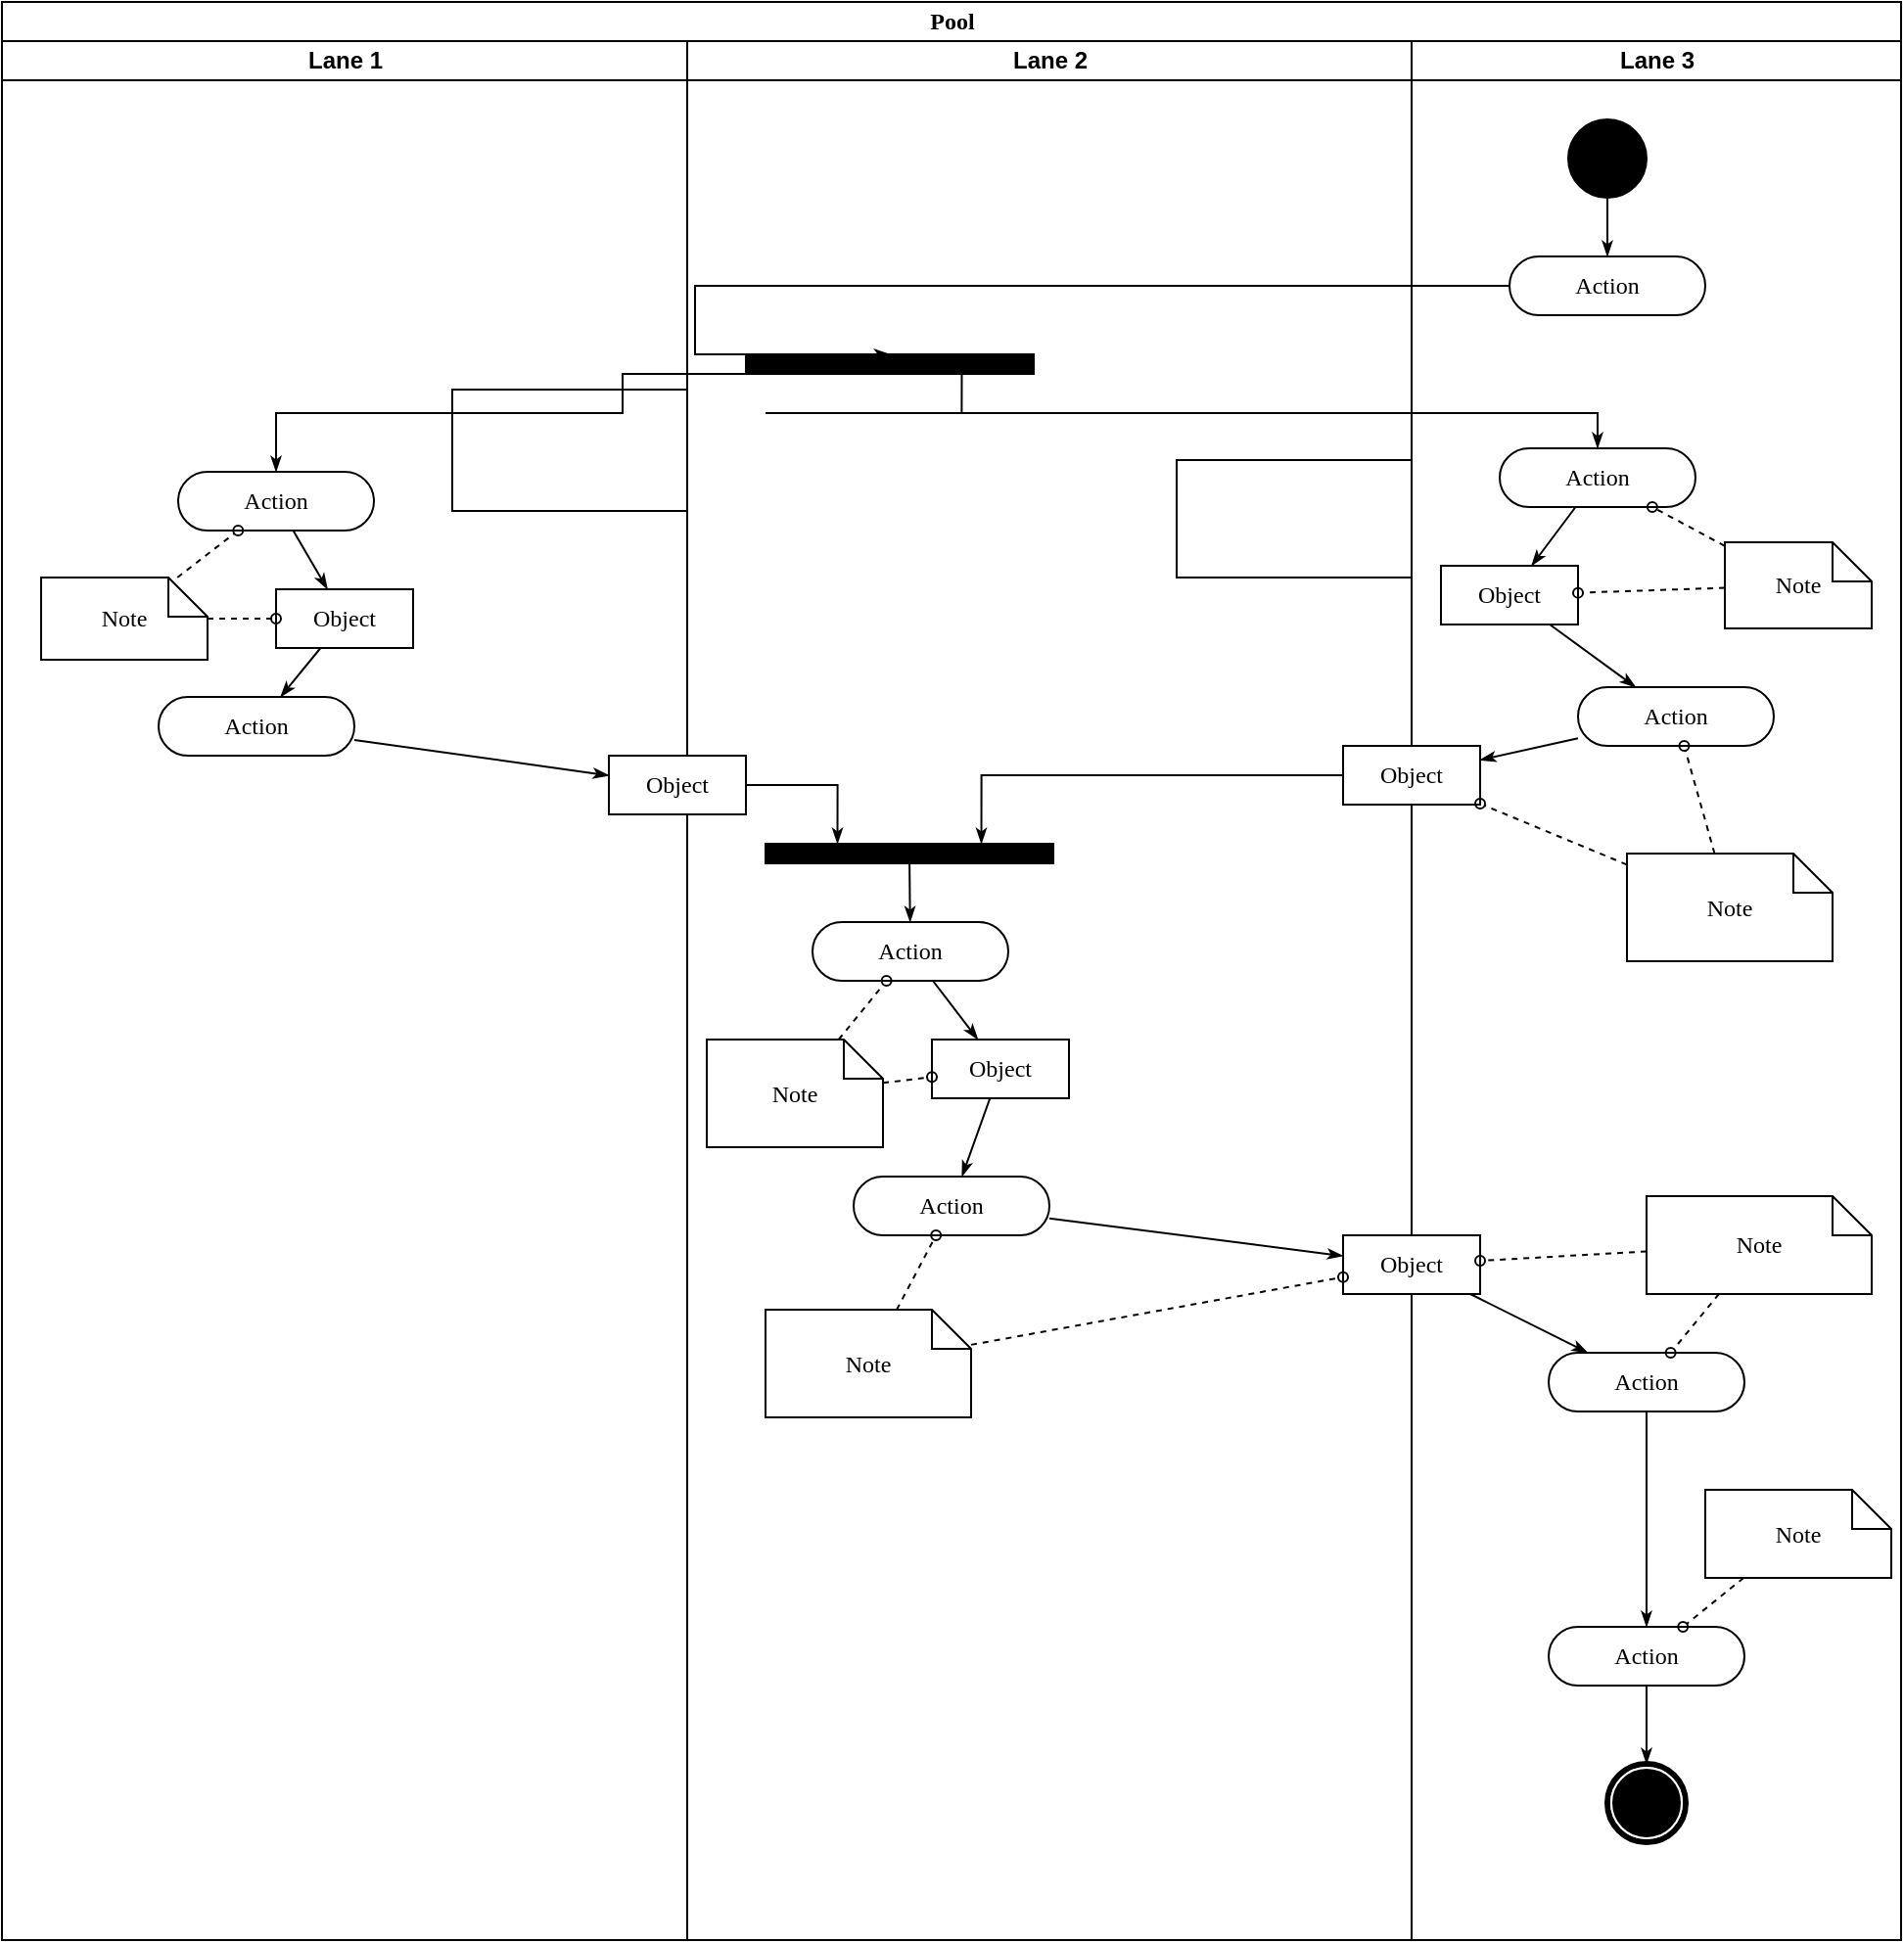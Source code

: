 <mxfile version="24.6.3" type="github" pages="4">
  <diagram name="Page-1" id="0783ab3e-0a74-02c8-0abd-f7b4e66b4bec">
    <mxGraphModel dx="1235" dy="615" grid="1" gridSize="10" guides="1" tooltips="1" connect="1" arrows="1" fold="1" page="1" pageScale="1" pageWidth="850" pageHeight="1100" background="none" math="0" shadow="0">
      <root>
        <mxCell id="0" />
        <mxCell id="1" parent="0" />
        <mxCell id="1c1d494c118603dd-1" value="Pool" style="swimlane;html=1;childLayout=stackLayout;startSize=20;rounded=0;shadow=0;comic=0;labelBackgroundColor=none;strokeWidth=1;fontFamily=Verdana;fontSize=12;align=center;" parent="1" vertex="1">
          <mxGeometry x="40" y="20" width="970" height="990" as="geometry" />
        </mxCell>
        <mxCell id="1c1d494c118603dd-2" value="Lane 1" style="swimlane;html=1;startSize=20;" parent="1c1d494c118603dd-1" vertex="1">
          <mxGeometry y="20" width="350" height="970" as="geometry" />
        </mxCell>
        <mxCell id="1c1d494c118603dd-34" style="edgeStyle=none;rounded=0;html=1;labelBackgroundColor=none;startArrow=none;startFill=0;startSize=5;endArrow=classicThin;endFill=1;endSize=5;jettySize=auto;orthogonalLoop=1;strokeWidth=1;fontFamily=Verdana;fontSize=12" parent="1c1d494c118603dd-2" source="1c1d494c118603dd-6" target="1c1d494c118603dd-10" edge="1">
          <mxGeometry relative="1" as="geometry" />
        </mxCell>
        <mxCell id="1c1d494c118603dd-6" value="Action" style="rounded=1;whiteSpace=wrap;html=1;shadow=0;comic=0;labelBackgroundColor=none;strokeWidth=1;fontFamily=Verdana;fontSize=12;align=center;arcSize=50;" parent="1c1d494c118603dd-2" vertex="1">
          <mxGeometry x="90" y="220" width="100" height="30" as="geometry" />
        </mxCell>
        <mxCell id="1c1d494c118603dd-7" value="Action" style="rounded=1;whiteSpace=wrap;html=1;shadow=0;comic=0;labelBackgroundColor=none;strokeWidth=1;fontFamily=Verdana;fontSize=12;align=center;arcSize=50;" parent="1c1d494c118603dd-2" vertex="1">
          <mxGeometry x="80" y="335" width="100" height="30" as="geometry" />
        </mxCell>
        <mxCell id="1c1d494c118603dd-35" style="edgeStyle=none;rounded=0;html=1;labelBackgroundColor=none;startArrow=none;startFill=0;startSize=5;endArrow=classicThin;endFill=1;endSize=5;jettySize=auto;orthogonalLoop=1;strokeWidth=1;fontFamily=Verdana;fontSize=12" parent="1c1d494c118603dd-2" source="1c1d494c118603dd-10" target="1c1d494c118603dd-7" edge="1">
          <mxGeometry relative="1" as="geometry" />
        </mxCell>
        <mxCell id="1c1d494c118603dd-10" value="Object" style="rounded=0;whiteSpace=wrap;html=1;shadow=0;comic=0;labelBackgroundColor=none;strokeWidth=1;fontFamily=Verdana;fontSize=12;align=center;arcSize=50;" parent="1c1d494c118603dd-2" vertex="1">
          <mxGeometry x="140" y="280" width="70" height="30" as="geometry" />
        </mxCell>
        <mxCell id="1c1d494c118603dd-46" style="edgeStyle=none;rounded=0;html=1;labelBackgroundColor=none;startArrow=none;startFill=0;startSize=5;endArrow=oval;endFill=0;endSize=5;jettySize=auto;orthogonalLoop=1;strokeWidth=1;fontFamily=Verdana;fontSize=12;dashed=1;" parent="1c1d494c118603dd-2" source="1c1d494c118603dd-21" target="1c1d494c118603dd-6" edge="1">
          <mxGeometry relative="1" as="geometry" />
        </mxCell>
        <mxCell id="1c1d494c118603dd-47" style="edgeStyle=none;rounded=0;html=1;dashed=1;labelBackgroundColor=none;startArrow=none;startFill=0;startSize=5;endArrow=oval;endFill=0;endSize=5;jettySize=auto;orthogonalLoop=1;strokeWidth=1;fontFamily=Verdana;fontSize=12" parent="1c1d494c118603dd-2" source="1c1d494c118603dd-21" target="1c1d494c118603dd-10" edge="1">
          <mxGeometry relative="1" as="geometry" />
        </mxCell>
        <mxCell id="1c1d494c118603dd-21" value="Note" style="shape=note;whiteSpace=wrap;html=1;rounded=0;shadow=0;comic=0;labelBackgroundColor=none;strokeWidth=1;fontFamily=Verdana;fontSize=12;align=center;size=20;" parent="1c1d494c118603dd-2" vertex="1">
          <mxGeometry x="20" y="274" width="85" height="42" as="geometry" />
        </mxCell>
        <mxCell id="g6auBiLr9gSIrbWwAzgs-2" value="" style="rounded=0;whiteSpace=wrap;html=1;" vertex="1" parent="1c1d494c118603dd-2">
          <mxGeometry x="230" y="178" width="120" height="62" as="geometry" />
        </mxCell>
        <mxCell id="1c1d494c118603dd-3" value="Lane 2" style="swimlane;html=1;startSize=20;" parent="1c1d494c118603dd-1" vertex="1">
          <mxGeometry x="350" y="20" width="370" height="970" as="geometry" />
        </mxCell>
        <mxCell id="60571a20871a0731-3" value="" style="whiteSpace=wrap;html=1;rounded=0;shadow=0;comic=0;labelBackgroundColor=none;strokeWidth=1;fillColor=#000000;fontFamily=Verdana;fontSize=12;align=center;rotation=0;" parent="1c1d494c118603dd-3" vertex="1">
          <mxGeometry x="30" y="160" width="147" height="10" as="geometry" />
        </mxCell>
        <mxCell id="1c1d494c118603dd-40" style="edgeStyle=none;rounded=0;html=1;labelBackgroundColor=none;startArrow=none;startFill=0;startSize=5;endArrow=classicThin;endFill=1;endSize=5;jettySize=auto;orthogonalLoop=1;strokeWidth=1;fontFamily=Verdana;fontSize=12" parent="1c1d494c118603dd-3" source="1c1d494c118603dd-11" target="1c1d494c118603dd-15" edge="1">
          <mxGeometry relative="1" as="geometry" />
        </mxCell>
        <mxCell id="1c1d494c118603dd-11" value="Action" style="rounded=1;whiteSpace=wrap;html=1;shadow=0;comic=0;labelBackgroundColor=none;strokeWidth=1;fontFamily=Verdana;fontSize=12;align=center;arcSize=50;" parent="1c1d494c118603dd-3" vertex="1">
          <mxGeometry x="64" y="450" width="100" height="30" as="geometry" />
        </mxCell>
        <mxCell id="1c1d494c118603dd-39" style="edgeStyle=none;rounded=0;html=1;labelBackgroundColor=none;startArrow=none;startFill=0;startSize=5;endArrow=classicThin;endFill=1;endSize=5;jettySize=auto;orthogonalLoop=1;strokeWidth=1;fontFamily=Verdana;fontSize=12" parent="1c1d494c118603dd-3" source="1c1d494c118603dd-12" target="1c1d494c118603dd-11" edge="1">
          <mxGeometry relative="1" as="geometry" />
        </mxCell>
        <mxCell id="1c1d494c118603dd-12" value="" style="whiteSpace=wrap;html=1;rounded=0;shadow=0;comic=0;labelBackgroundColor=none;strokeWidth=1;fillColor=#000000;fontFamily=Verdana;fontSize=12;align=center;rotation=0;" parent="1c1d494c118603dd-3" vertex="1">
          <mxGeometry x="40" y="410" width="147" height="10" as="geometry" />
        </mxCell>
        <mxCell id="1c1d494c118603dd-32" style="edgeStyle=orthogonalEdgeStyle;rounded=0;html=1;entryX=0.25;entryY=0;labelBackgroundColor=none;startArrow=none;startFill=0;startSize=5;endArrow=classicThin;endFill=1;endSize=5;jettySize=auto;orthogonalLoop=1;strokeWidth=1;fontFamily=Verdana;fontSize=12" parent="1c1d494c118603dd-3" source="1c1d494c118603dd-14" target="1c1d494c118603dd-12" edge="1">
          <mxGeometry relative="1" as="geometry" />
        </mxCell>
        <mxCell id="1c1d494c118603dd-14" value="Object" style="rounded=0;whiteSpace=wrap;html=1;shadow=0;comic=0;labelBackgroundColor=none;strokeWidth=1;fontFamily=Verdana;fontSize=12;align=center;arcSize=50;" parent="1c1d494c118603dd-3" vertex="1">
          <mxGeometry x="-40" y="365" width="70" height="30" as="geometry" />
        </mxCell>
        <mxCell id="1c1d494c118603dd-41" style="edgeStyle=none;rounded=0;html=1;labelBackgroundColor=none;startArrow=none;startFill=0;startSize=5;endArrow=classicThin;endFill=1;endSize=5;jettySize=auto;orthogonalLoop=1;strokeWidth=1;fontFamily=Verdana;fontSize=12" parent="1c1d494c118603dd-3" source="1c1d494c118603dd-15" target="1c1d494c118603dd-16" edge="1">
          <mxGeometry relative="1" as="geometry" />
        </mxCell>
        <mxCell id="1c1d494c118603dd-15" value="Object" style="rounded=0;whiteSpace=wrap;html=1;shadow=0;comic=0;labelBackgroundColor=none;strokeWidth=1;fontFamily=Verdana;fontSize=12;align=center;arcSize=50;" parent="1c1d494c118603dd-3" vertex="1">
          <mxGeometry x="125" y="510" width="70" height="30" as="geometry" />
        </mxCell>
        <mxCell id="1c1d494c118603dd-16" value="Action" style="rounded=1;whiteSpace=wrap;html=1;shadow=0;comic=0;labelBackgroundColor=none;strokeWidth=1;fontFamily=Verdana;fontSize=12;align=center;arcSize=50;" parent="1c1d494c118603dd-3" vertex="1">
          <mxGeometry x="85" y="580" width="100" height="30" as="geometry" />
        </mxCell>
        <mxCell id="1c1d494c118603dd-52" style="edgeStyle=none;rounded=0;html=1;dashed=1;labelBackgroundColor=none;startArrow=none;startFill=0;startSize=5;endArrow=oval;endFill=0;endSize=5;jettySize=auto;orthogonalLoop=1;strokeWidth=1;fontFamily=Verdana;fontSize=12" parent="1c1d494c118603dd-3" source="1c1d494c118603dd-23" target="1c1d494c118603dd-11" edge="1">
          <mxGeometry relative="1" as="geometry" />
        </mxCell>
        <mxCell id="1c1d494c118603dd-53" style="edgeStyle=none;rounded=0;html=1;dashed=1;labelBackgroundColor=none;startArrow=none;startFill=0;startSize=5;endArrow=oval;endFill=0;endSize=5;jettySize=auto;orthogonalLoop=1;strokeWidth=1;fontFamily=Verdana;fontSize=12" parent="1c1d494c118603dd-3" source="1c1d494c118603dd-23" target="1c1d494c118603dd-15" edge="1">
          <mxGeometry relative="1" as="geometry" />
        </mxCell>
        <mxCell id="1c1d494c118603dd-23" value="Note" style="shape=note;whiteSpace=wrap;html=1;rounded=0;shadow=0;comic=0;labelBackgroundColor=none;strokeWidth=1;fontFamily=Verdana;fontSize=12;align=center;size=20;" parent="1c1d494c118603dd-3" vertex="1">
          <mxGeometry x="10" y="510" width="90" height="55" as="geometry" />
        </mxCell>
        <mxCell id="1c1d494c118603dd-54" style="edgeStyle=none;rounded=0;html=1;dashed=1;labelBackgroundColor=none;startArrow=none;startFill=0;startSize=5;endArrow=oval;endFill=0;endSize=5;jettySize=auto;orthogonalLoop=1;strokeWidth=1;fontFamily=Verdana;fontSize=12" parent="1c1d494c118603dd-3" source="1c1d494c118603dd-24" target="1c1d494c118603dd-16" edge="1">
          <mxGeometry relative="1" as="geometry" />
        </mxCell>
        <mxCell id="1c1d494c118603dd-24" value="Note" style="shape=note;whiteSpace=wrap;html=1;rounded=0;shadow=0;comic=0;labelBackgroundColor=none;strokeWidth=1;fontFamily=Verdana;fontSize=12;align=center;size=20;" parent="1c1d494c118603dd-3" vertex="1">
          <mxGeometry x="40" y="648" width="105" height="55" as="geometry" />
        </mxCell>
        <mxCell id="g6auBiLr9gSIrbWwAzgs-1" value="" style="rounded=0;whiteSpace=wrap;html=1;" vertex="1" parent="1c1d494c118603dd-3">
          <mxGeometry x="250" y="214" width="120" height="60" as="geometry" />
        </mxCell>
        <mxCell id="1c1d494c118603dd-4" value="Lane 3" style="swimlane;html=1;startSize=20;" parent="1c1d494c118603dd-1" vertex="1">
          <mxGeometry x="720" y="20" width="250" height="970" as="geometry" />
        </mxCell>
        <mxCell id="1c1d494c118603dd-27" style="edgeStyle=orthogonalEdgeStyle;rounded=0;html=1;labelBackgroundColor=none;startArrow=none;startFill=0;startSize=5;endArrow=classicThin;endFill=1;endSize=5;jettySize=auto;orthogonalLoop=1;strokeWidth=1;fontFamily=Verdana;fontSize=12" parent="1c1d494c118603dd-4" source="60571a20871a0731-4" target="60571a20871a0731-8" edge="1">
          <mxGeometry relative="1" as="geometry" />
        </mxCell>
        <mxCell id="60571a20871a0731-4" value="" style="ellipse;whiteSpace=wrap;html=1;rounded=0;shadow=0;comic=0;labelBackgroundColor=none;strokeWidth=1;fillColor=#000000;fontFamily=Verdana;fontSize=12;align=center;" parent="1c1d494c118603dd-4" vertex="1">
          <mxGeometry x="80" y="40" width="40" height="40" as="geometry" />
        </mxCell>
        <mxCell id="60571a20871a0731-8" value="Action" style="rounded=1;whiteSpace=wrap;html=1;shadow=0;comic=0;labelBackgroundColor=none;strokeWidth=1;fontFamily=Verdana;fontSize=12;align=center;arcSize=50;" parent="1c1d494c118603dd-4" vertex="1">
          <mxGeometry x="50" y="110" width="100" height="30" as="geometry" />
        </mxCell>
        <mxCell id="1c1d494c118603dd-33" style="rounded=0;html=1;labelBackgroundColor=none;startArrow=none;startFill=0;startSize=5;endArrow=classicThin;endFill=1;endSize=5;jettySize=auto;orthogonalLoop=1;strokeWidth=1;fontFamily=Verdana;fontSize=12" parent="1c1d494c118603dd-4" source="1c1d494c118603dd-5" target="1c1d494c118603dd-9" edge="1">
          <mxGeometry relative="1" as="geometry" />
        </mxCell>
        <mxCell id="1c1d494c118603dd-5" value="Action" style="rounded=1;whiteSpace=wrap;html=1;shadow=0;comic=0;labelBackgroundColor=none;strokeWidth=1;fontFamily=Verdana;fontSize=12;align=center;arcSize=50;" parent="1c1d494c118603dd-4" vertex="1">
          <mxGeometry x="45" y="208" width="100" height="30" as="geometry" />
        </mxCell>
        <mxCell id="1c1d494c118603dd-38" style="edgeStyle=none;rounded=0;html=1;labelBackgroundColor=none;startArrow=none;startFill=0;startSize=5;endArrow=classicThin;endFill=1;endSize=5;jettySize=auto;orthogonalLoop=1;strokeWidth=1;fontFamily=Verdana;fontSize=12" parent="1c1d494c118603dd-4" source="1c1d494c118603dd-8" target="1c1d494c118603dd-13" edge="1">
          <mxGeometry relative="1" as="geometry" />
        </mxCell>
        <mxCell id="1c1d494c118603dd-8" value="Action" style="rounded=1;whiteSpace=wrap;html=1;shadow=0;comic=0;labelBackgroundColor=none;strokeWidth=1;fontFamily=Verdana;fontSize=12;align=center;arcSize=50;" parent="1c1d494c118603dd-4" vertex="1">
          <mxGeometry x="85" y="330" width="100" height="30" as="geometry" />
        </mxCell>
        <mxCell id="1c1d494c118603dd-37" style="edgeStyle=none;rounded=0;html=1;labelBackgroundColor=none;startArrow=none;startFill=0;startSize=5;endArrow=classicThin;endFill=1;endSize=5;jettySize=auto;orthogonalLoop=1;strokeWidth=1;fontFamily=Verdana;fontSize=12" parent="1c1d494c118603dd-4" source="1c1d494c118603dd-9" target="1c1d494c118603dd-8" edge="1">
          <mxGeometry relative="1" as="geometry" />
        </mxCell>
        <mxCell id="1c1d494c118603dd-9" value="Object" style="rounded=0;whiteSpace=wrap;html=1;shadow=0;comic=0;labelBackgroundColor=none;strokeWidth=1;fontFamily=Verdana;fontSize=12;align=center;arcSize=50;" parent="1c1d494c118603dd-4" vertex="1">
          <mxGeometry x="15" y="268" width="70" height="30" as="geometry" />
        </mxCell>
        <mxCell id="1c1d494c118603dd-13" value="Object" style="rounded=0;whiteSpace=wrap;html=1;shadow=0;comic=0;labelBackgroundColor=none;strokeWidth=1;fontFamily=Verdana;fontSize=12;align=center;arcSize=50;" parent="1c1d494c118603dd-4" vertex="1">
          <mxGeometry x="-35" y="360" width="70" height="30" as="geometry" />
        </mxCell>
        <mxCell id="1c1d494c118603dd-43" style="edgeStyle=none;rounded=0;html=1;labelBackgroundColor=none;startArrow=none;startFill=0;startSize=5;endArrow=classicThin;endFill=1;endSize=5;jettySize=auto;orthogonalLoop=1;strokeWidth=1;fontFamily=Verdana;fontSize=12" parent="1c1d494c118603dd-4" source="1c1d494c118603dd-17" target="1c1d494c118603dd-18" edge="1">
          <mxGeometry relative="1" as="geometry" />
        </mxCell>
        <mxCell id="1c1d494c118603dd-17" value="Object" style="rounded=0;whiteSpace=wrap;html=1;shadow=0;comic=0;labelBackgroundColor=none;strokeWidth=1;fontFamily=Verdana;fontSize=12;align=center;arcSize=50;" parent="1c1d494c118603dd-4" vertex="1">
          <mxGeometry x="-35" y="610" width="70" height="30" as="geometry" />
        </mxCell>
        <mxCell id="1c1d494c118603dd-44" style="edgeStyle=none;rounded=0;html=1;labelBackgroundColor=none;startArrow=none;startFill=0;startSize=5;endArrow=classicThin;endFill=1;endSize=5;jettySize=auto;orthogonalLoop=1;strokeWidth=1;fontFamily=Verdana;fontSize=12" parent="1c1d494c118603dd-4" source="1c1d494c118603dd-18" target="1c1d494c118603dd-19" edge="1">
          <mxGeometry relative="1" as="geometry" />
        </mxCell>
        <mxCell id="1c1d494c118603dd-18" value="Action" style="rounded=1;whiteSpace=wrap;html=1;shadow=0;comic=0;labelBackgroundColor=none;strokeWidth=1;fontFamily=Verdana;fontSize=12;align=center;arcSize=50;" parent="1c1d494c118603dd-4" vertex="1">
          <mxGeometry x="70" y="670" width="100" height="30" as="geometry" />
        </mxCell>
        <mxCell id="1c1d494c118603dd-45" style="edgeStyle=none;rounded=0;html=1;labelBackgroundColor=none;startArrow=none;startFill=0;startSize=5;endArrow=classicThin;endFill=1;endSize=5;jettySize=auto;orthogonalLoop=1;strokeWidth=1;fontFamily=Verdana;fontSize=12" parent="1c1d494c118603dd-4" source="1c1d494c118603dd-19" target="60571a20871a0731-5" edge="1">
          <mxGeometry relative="1" as="geometry" />
        </mxCell>
        <mxCell id="1c1d494c118603dd-19" value="Action" style="rounded=1;whiteSpace=wrap;html=1;shadow=0;comic=0;labelBackgroundColor=none;strokeWidth=1;fontFamily=Verdana;fontSize=12;align=center;arcSize=50;" parent="1c1d494c118603dd-4" vertex="1">
          <mxGeometry x="70" y="810" width="100" height="30" as="geometry" />
        </mxCell>
        <mxCell id="60571a20871a0731-5" value="" style="shape=mxgraph.bpmn.shape;html=1;verticalLabelPosition=bottom;labelBackgroundColor=#ffffff;verticalAlign=top;perimeter=ellipsePerimeter;outline=end;symbol=terminate;rounded=0;shadow=0;comic=0;strokeWidth=1;fontFamily=Verdana;fontSize=12;align=center;" parent="1c1d494c118603dd-4" vertex="1">
          <mxGeometry x="100" y="880" width="40" height="40" as="geometry" />
        </mxCell>
        <mxCell id="1c1d494c118603dd-48" style="edgeStyle=none;rounded=0;html=1;dashed=1;labelBackgroundColor=none;startArrow=none;startFill=0;startSize=5;endArrow=oval;endFill=0;endSize=5;jettySize=auto;orthogonalLoop=1;strokeWidth=1;fontFamily=Verdana;fontSize=12" parent="1c1d494c118603dd-4" source="1c1d494c118603dd-20" target="1c1d494c118603dd-5" edge="1">
          <mxGeometry relative="1" as="geometry" />
        </mxCell>
        <mxCell id="1c1d494c118603dd-49" style="edgeStyle=none;rounded=0;html=1;dashed=1;labelBackgroundColor=none;startArrow=none;startFill=0;startSize=5;endArrow=oval;endFill=0;endSize=5;jettySize=auto;orthogonalLoop=1;strokeWidth=1;fontFamily=Verdana;fontSize=12" parent="1c1d494c118603dd-4" source="1c1d494c118603dd-20" target="1c1d494c118603dd-9" edge="1">
          <mxGeometry relative="1" as="geometry" />
        </mxCell>
        <mxCell id="1c1d494c118603dd-20" value="Note" style="shape=note;whiteSpace=wrap;html=1;rounded=0;shadow=0;comic=0;labelBackgroundColor=none;strokeWidth=1;fontFamily=Verdana;fontSize=12;align=center;size=20;" parent="1c1d494c118603dd-4" vertex="1">
          <mxGeometry x="160" y="256" width="75" height="44" as="geometry" />
        </mxCell>
        <mxCell id="1c1d494c118603dd-50" style="edgeStyle=none;rounded=0;html=1;dashed=1;labelBackgroundColor=none;startArrow=none;startFill=0;startSize=5;endArrow=oval;endFill=0;endSize=5;jettySize=auto;orthogonalLoop=1;strokeWidth=1;fontFamily=Verdana;fontSize=12" parent="1c1d494c118603dd-4" source="1c1d494c118603dd-22" target="1c1d494c118603dd-8" edge="1">
          <mxGeometry relative="1" as="geometry" />
        </mxCell>
        <mxCell id="1c1d494c118603dd-51" style="edgeStyle=none;rounded=0;html=1;dashed=1;labelBackgroundColor=none;startArrow=none;startFill=0;startSize=5;endArrow=oval;endFill=0;endSize=5;jettySize=auto;orthogonalLoop=1;strokeWidth=1;fontFamily=Verdana;fontSize=12" parent="1c1d494c118603dd-4" source="1c1d494c118603dd-22" target="1c1d494c118603dd-13" edge="1">
          <mxGeometry relative="1" as="geometry" />
        </mxCell>
        <mxCell id="1c1d494c118603dd-22" value="Note" style="shape=note;whiteSpace=wrap;html=1;rounded=0;shadow=0;comic=0;labelBackgroundColor=none;strokeWidth=1;fontFamily=Verdana;fontSize=12;align=center;size=20;" parent="1c1d494c118603dd-4" vertex="1">
          <mxGeometry x="110" y="415" width="105" height="55" as="geometry" />
        </mxCell>
        <mxCell id="1c1d494c118603dd-56" style="edgeStyle=none;rounded=0;html=1;dashed=1;labelBackgroundColor=none;startArrow=none;startFill=0;startSize=5;endArrow=oval;endFill=0;endSize=5;jettySize=auto;orthogonalLoop=1;strokeWidth=1;fontFamily=Verdana;fontSize=12" parent="1c1d494c118603dd-4" source="1c1d494c118603dd-25" target="1c1d494c118603dd-18" edge="1">
          <mxGeometry relative="1" as="geometry" />
        </mxCell>
        <mxCell id="1c1d494c118603dd-57" style="edgeStyle=none;rounded=0;html=1;dashed=1;labelBackgroundColor=none;startArrow=none;startFill=0;startSize=5;endArrow=oval;endFill=0;endSize=5;jettySize=auto;orthogonalLoop=1;strokeWidth=1;fontFamily=Verdana;fontSize=12" parent="1c1d494c118603dd-4" source="1c1d494c118603dd-25" target="1c1d494c118603dd-17" edge="1">
          <mxGeometry relative="1" as="geometry" />
        </mxCell>
        <mxCell id="1c1d494c118603dd-25" value="Note" style="shape=note;whiteSpace=wrap;html=1;rounded=0;shadow=0;comic=0;labelBackgroundColor=none;strokeWidth=1;fontFamily=Verdana;fontSize=12;align=center;size=20;" parent="1c1d494c118603dd-4" vertex="1">
          <mxGeometry x="120" y="590" width="115" height="50" as="geometry" />
        </mxCell>
        <mxCell id="1c1d494c118603dd-58" style="edgeStyle=none;rounded=0;html=1;dashed=1;labelBackgroundColor=none;startArrow=none;startFill=0;startSize=5;endArrow=oval;endFill=0;endSize=5;jettySize=auto;orthogonalLoop=1;strokeWidth=1;fontFamily=Verdana;fontSize=12" parent="1c1d494c118603dd-4" source="1c1d494c118603dd-26" target="1c1d494c118603dd-19" edge="1">
          <mxGeometry relative="1" as="geometry" />
        </mxCell>
        <mxCell id="1c1d494c118603dd-26" value="Note" style="shape=note;whiteSpace=wrap;html=1;rounded=0;shadow=0;comic=0;labelBackgroundColor=none;strokeWidth=1;fontFamily=Verdana;fontSize=12;align=center;size=20;" parent="1c1d494c118603dd-4" vertex="1">
          <mxGeometry x="150" y="740" width="95" height="45" as="geometry" />
        </mxCell>
        <mxCell id="1c1d494c118603dd-28" style="edgeStyle=orthogonalEdgeStyle;rounded=0;html=1;entryX=0.5;entryY=0;labelBackgroundColor=none;startArrow=none;startFill=0;startSize=5;endArrow=classicThin;endFill=1;endSize=5;jettySize=auto;orthogonalLoop=1;strokeWidth=1;fontFamily=Verdana;fontSize=12" parent="1c1d494c118603dd-1" source="60571a20871a0731-8" target="60571a20871a0731-3" edge="1">
          <mxGeometry relative="1" as="geometry">
            <Array as="points">
              <mxPoint x="354" y="145" />
            </Array>
          </mxGeometry>
        </mxCell>
        <mxCell id="1c1d494c118603dd-29" style="edgeStyle=orthogonalEdgeStyle;rounded=0;html=1;exitX=0.75;exitY=1;labelBackgroundColor=none;startArrow=none;startFill=0;startSize=5;endArrow=classicThin;endFill=1;endSize=5;jettySize=auto;orthogonalLoop=1;strokeWidth=1;fontFamily=Verdana;fontSize=12" parent="1c1d494c118603dd-1" source="60571a20871a0731-3" target="1c1d494c118603dd-5" edge="1">
          <mxGeometry relative="1" as="geometry">
            <Array as="points">
              <mxPoint x="390" y="210" />
              <mxPoint x="595" y="210" />
            </Array>
          </mxGeometry>
        </mxCell>
        <mxCell id="1c1d494c118603dd-30" style="edgeStyle=orthogonalEdgeStyle;rounded=0;html=1;exitX=0.25;exitY=1;entryX=0.5;entryY=0;labelBackgroundColor=none;startArrow=none;startFill=0;startSize=5;endArrow=classicThin;endFill=1;endSize=5;jettySize=auto;orthogonalLoop=1;strokeWidth=1;fontFamily=Verdana;fontSize=12" parent="1c1d494c118603dd-1" source="60571a20871a0731-3" target="1c1d494c118603dd-6" edge="1">
          <mxGeometry relative="1" as="geometry">
            <Array as="points">
              <mxPoint x="317" y="210" />
              <mxPoint x="140" y="210" />
            </Array>
          </mxGeometry>
        </mxCell>
        <mxCell id="1c1d494c118603dd-31" style="edgeStyle=orthogonalEdgeStyle;rounded=0;html=1;entryX=0.75;entryY=0;labelBackgroundColor=none;startArrow=none;startFill=0;startSize=5;endArrow=classicThin;endFill=1;endSize=5;jettySize=auto;orthogonalLoop=1;strokeWidth=1;fontFamily=Verdana;fontSize=12" parent="1c1d494c118603dd-1" source="1c1d494c118603dd-13" target="1c1d494c118603dd-12" edge="1">
          <mxGeometry relative="1" as="geometry" />
        </mxCell>
        <mxCell id="1c1d494c118603dd-36" style="edgeStyle=none;rounded=0;html=1;labelBackgroundColor=none;startArrow=none;startFill=0;startSize=5;endArrow=classicThin;endFill=1;endSize=5;jettySize=auto;orthogonalLoop=1;strokeWidth=1;fontFamily=Verdana;fontSize=12" parent="1c1d494c118603dd-1" source="1c1d494c118603dd-7" target="1c1d494c118603dd-14" edge="1">
          <mxGeometry relative="1" as="geometry" />
        </mxCell>
        <mxCell id="1c1d494c118603dd-42" style="edgeStyle=none;rounded=0;html=1;labelBackgroundColor=none;startArrow=none;startFill=0;startSize=5;endArrow=classicThin;endFill=1;endSize=5;jettySize=auto;orthogonalLoop=1;strokeWidth=1;fontFamily=Verdana;fontSize=12" parent="1c1d494c118603dd-1" source="1c1d494c118603dd-16" target="1c1d494c118603dd-17" edge="1">
          <mxGeometry relative="1" as="geometry" />
        </mxCell>
        <mxCell id="1c1d494c118603dd-55" style="edgeStyle=none;rounded=0;html=1;dashed=1;labelBackgroundColor=none;startArrow=none;startFill=0;startSize=5;endArrow=oval;endFill=0;endSize=5;jettySize=auto;orthogonalLoop=1;strokeWidth=1;fontFamily=Verdana;fontSize=12" parent="1c1d494c118603dd-1" source="1c1d494c118603dd-24" target="1c1d494c118603dd-17" edge="1">
          <mxGeometry relative="1" as="geometry" />
        </mxCell>
      </root>
    </mxGraphModel>
  </diagram>
  <diagram id="861cap6MOT5sco66p-jn" name="第 2 页">
    <mxGraphModel dx="388" dy="508" grid="1" gridSize="10" guides="1" tooltips="1" connect="1" arrows="1" fold="1" page="1" pageScale="1" pageWidth="827" pageHeight="1169" math="0" shadow="0">
      <root>
        <mxCell id="0" />
        <mxCell id="1" parent="0" />
        <mxCell id="2XLCShjKRxZ3LYoeDsnX-1" value="Sheduler" style="shape=umlLifeline;perimeter=lifelinePerimeter;whiteSpace=wrap;html=1;container=1;dropTarget=0;collapsible=0;recursiveResize=0;outlineConnect=0;portConstraint=eastwest;newEdgeStyle={&quot;edgeStyle&quot;:&quot;elbowEdgeStyle&quot;,&quot;elbow&quot;:&quot;vertical&quot;,&quot;curved&quot;:0,&quot;rounded&quot;:0};" parent="1" vertex="1">
          <mxGeometry x="140" y="190" width="100" height="420" as="geometry" />
        </mxCell>
        <mxCell id="2XLCShjKRxZ3LYoeDsnX-4" value="" style="html=1;points=[[0,0,0,0,5],[0,1,0,0,-5],[1,0,0,0,5],[1,1,0,0,-5]];perimeter=orthogonalPerimeter;outlineConnect=0;targetShapes=umlLifeline;portConstraint=eastwest;newEdgeStyle={&quot;curved&quot;:0,&quot;rounded&quot;:0};" parent="2XLCShjKRxZ3LYoeDsnX-1" vertex="1">
          <mxGeometry x="45" y="60" width="10" height="330" as="geometry" />
        </mxCell>
        <mxCell id="2XLCShjKRxZ3LYoeDsnX-15" value="" style="endArrow=classic;html=1;rounded=0;" parent="2XLCShjKRxZ3LYoeDsnX-1" source="2XLCShjKRxZ3LYoeDsnX-4" target="2XLCShjKRxZ3LYoeDsnX-4" edge="1">
          <mxGeometry width="50" height="50" relative="1" as="geometry">
            <mxPoint x="60" y="140" as="sourcePoint" />
            <mxPoint x="120" y="170" as="targetPoint" />
            <Array as="points">
              <mxPoint x="70" y="150" />
              <mxPoint x="80" y="150" />
              <mxPoint x="80" y="160" />
              <mxPoint x="80" y="170" />
              <mxPoint x="80" y="180" />
              <mxPoint x="80" y="200" />
              <mxPoint x="70" y="200" />
            </Array>
          </mxGeometry>
        </mxCell>
        <mxCell id="2XLCShjKRxZ3LYoeDsnX-16" value="任务&lt;br&gt;推入时间轮" style="edgeLabel;html=1;align=center;verticalAlign=middle;resizable=0;points=[];" parent="2XLCShjKRxZ3LYoeDsnX-15" vertex="1" connectable="0">
          <mxGeometry x="-0.03" y="1" relative="1" as="geometry">
            <mxPoint x="9" as="offset" />
          </mxGeometry>
        </mxCell>
        <mxCell id="2XLCShjKRxZ3LYoeDsnX-2" value="数据库" style="shape=umlLifeline;perimeter=lifelinePerimeter;whiteSpace=wrap;html=1;container=1;dropTarget=0;collapsible=0;recursiveResize=0;outlineConnect=0;portConstraint=eastwest;newEdgeStyle={&quot;edgeStyle&quot;:&quot;elbowEdgeStyle&quot;,&quot;elbow&quot;:&quot;vertical&quot;,&quot;curved&quot;:0,&quot;rounded&quot;:0};" parent="1" vertex="1">
          <mxGeometry x="310" y="190" width="100" height="420" as="geometry" />
        </mxCell>
        <mxCell id="2XLCShjKRxZ3LYoeDsnX-5" value="" style="html=1;points=[[0,0,0,0,5],[0,1,0,0,-5],[1,0,0,0,5],[1,1,0,0,-5]];perimeter=orthogonalPerimeter;outlineConnect=0;targetShapes=umlLifeline;portConstraint=eastwest;newEdgeStyle={&quot;curved&quot;:0,&quot;rounded&quot;:0};" parent="2XLCShjKRxZ3LYoeDsnX-2" vertex="1">
          <mxGeometry x="45" y="60" width="10" height="40" as="geometry" />
        </mxCell>
        <mxCell id="2XLCShjKRxZ3LYoeDsnX-10" value="" style="html=1;points=[[0,0,0,0,5],[0,1,0,0,-5],[1,0,0,0,5],[1,1,0,0,-5]];perimeter=orthogonalPerimeter;outlineConnect=0;targetShapes=umlLifeline;portConstraint=eastwest;newEdgeStyle={&quot;curved&quot;:0,&quot;rounded&quot;:0};" parent="2XLCShjKRxZ3LYoeDsnX-2" vertex="1">
          <mxGeometry x="45" y="130" width="10" height="20" as="geometry" />
        </mxCell>
        <mxCell id="2XLCShjKRxZ3LYoeDsnX-21" value="" style="html=1;points=[[0,0,0,0,5],[0,1,0,0,-5],[1,0,0,0,5],[1,1,0,0,-5]];perimeter=orthogonalPerimeter;outlineConnect=0;targetShapes=umlLifeline;portConstraint=eastwest;newEdgeStyle={&quot;curved&quot;:0,&quot;rounded&quot;:0};" parent="2XLCShjKRxZ3LYoeDsnX-2" vertex="1">
          <mxGeometry x="45" y="280" width="10" height="20" as="geometry" />
        </mxCell>
        <mxCell id="2XLCShjKRxZ3LYoeDsnX-3" value="Worker" style="shape=umlLifeline;perimeter=lifelinePerimeter;whiteSpace=wrap;html=1;container=1;dropTarget=0;collapsible=0;recursiveResize=0;outlineConnect=0;portConstraint=eastwest;newEdgeStyle={&quot;edgeStyle&quot;:&quot;elbowEdgeStyle&quot;,&quot;elbow&quot;:&quot;vertical&quot;,&quot;curved&quot;:0,&quot;rounded&quot;:0};" parent="1" vertex="1">
          <mxGeometry x="450" y="190" width="100" height="420" as="geometry" />
        </mxCell>
        <mxCell id="2XLCShjKRxZ3LYoeDsnX-17" value="" style="html=1;points=[[0,0,0,0,5],[0,1,0,0,-5],[1,0,0,0,5],[1,1,0,0,-5]];perimeter=orthogonalPerimeter;outlineConnect=0;targetShapes=umlLifeline;portConstraint=eastwest;newEdgeStyle={&quot;curved&quot;:0,&quot;rounded&quot;:0};" parent="2XLCShjKRxZ3LYoeDsnX-3" vertex="1">
          <mxGeometry x="45" y="210" width="10" height="50" as="geometry" />
        </mxCell>
        <mxCell id="2XLCShjKRxZ3LYoeDsnX-6" value="" style="endArrow=open;endFill=1;endSize=12;html=1;rounded=0;" parent="1" target="2XLCShjKRxZ3LYoeDsnX-5" edge="1">
          <mxGeometry width="160" relative="1" as="geometry">
            <mxPoint x="190" y="250" as="sourcePoint" />
            <mxPoint x="320" y="250" as="targetPoint" />
          </mxGeometry>
        </mxCell>
        <mxCell id="2XLCShjKRxZ3LYoeDsnX-7" value="查询近期需要执行&lt;br&gt;任务" style="edgeLabel;html=1;align=center;verticalAlign=middle;resizable=0;points=[];" parent="2XLCShjKRxZ3LYoeDsnX-6" vertex="1" connectable="0">
          <mxGeometry x="-0.007" y="-3" relative="1" as="geometry">
            <mxPoint as="offset" />
          </mxGeometry>
        </mxCell>
        <mxCell id="2XLCShjKRxZ3LYoeDsnX-9" value="根据分配的Slot返回&lt;br&gt;任务" style="endArrow=open;endSize=12;dashed=1;html=1;rounded=0;" parent="1" source="2XLCShjKRxZ3LYoeDsnX-5" target="2XLCShjKRxZ3LYoeDsnX-4" edge="1">
          <mxGeometry width="160" relative="1" as="geometry">
            <mxPoint x="350" y="290" as="sourcePoint" />
            <mxPoint x="200" y="290" as="targetPoint" />
            <Array as="points">
              <mxPoint x="240" y="290" />
            </Array>
          </mxGeometry>
        </mxCell>
        <mxCell id="2XLCShjKRxZ3LYoeDsnX-11" value="" style="endArrow=open;endFill=1;endSize=12;html=1;rounded=0;" parent="1" edge="1">
          <mxGeometry width="160" relative="1" as="geometry">
            <mxPoint x="195" y="320" as="sourcePoint" />
            <mxPoint x="355" y="320" as="targetPoint" />
          </mxGeometry>
        </mxCell>
        <mxCell id="2XLCShjKRxZ3LYoeDsnX-12" value="生成任务实例&lt;br&gt;写入数据库" style="edgeLabel;html=1;align=center;verticalAlign=middle;resizable=0;points=[];" parent="2XLCShjKRxZ3LYoeDsnX-11" vertex="1" connectable="0">
          <mxGeometry x="-0.007" y="-3" relative="1" as="geometry">
            <mxPoint as="offset" />
          </mxGeometry>
        </mxCell>
        <mxCell id="2XLCShjKRxZ3LYoeDsnX-18" value="" style="endArrow=classic;html=1;rounded=0;" parent="1" source="2XLCShjKRxZ3LYoeDsnX-4" edge="1">
          <mxGeometry width="50" height="50" relative="1" as="geometry">
            <mxPoint x="197.75" y="400" as="sourcePoint" />
            <mxPoint x="495" y="400" as="targetPoint" />
            <Array as="points">
              <mxPoint x="322.75" y="400" />
            </Array>
          </mxGeometry>
        </mxCell>
        <mxCell id="2XLCShjKRxZ3LYoeDsnX-19" value="根据负载均衡策略&lt;br&gt;选择Worker节点执行" style="edgeLabel;html=1;align=center;verticalAlign=middle;resizable=0;points=[];" parent="2XLCShjKRxZ3LYoeDsnX-18" vertex="1" connectable="0">
          <mxGeometry x="-0.045" y="-1" relative="1" as="geometry">
            <mxPoint as="offset" />
          </mxGeometry>
        </mxCell>
        <mxCell id="2XLCShjKRxZ3LYoeDsnX-20" value="返回任务执行情况" style="endArrow=open;endSize=12;dashed=1;html=1;rounded=0;" parent="1" source="2XLCShjKRxZ3LYoeDsnX-17" target="2XLCShjKRxZ3LYoeDsnX-4" edge="1">
          <mxGeometry width="160" relative="1" as="geometry">
            <mxPoint x="490" y="450" as="sourcePoint" />
            <mxPoint x="200" y="450" as="targetPoint" />
            <Array as="points">
              <mxPoint x="235" y="450" />
            </Array>
          </mxGeometry>
        </mxCell>
        <mxCell id="2XLCShjKRxZ3LYoeDsnX-22" value="" style="endArrow=open;endFill=1;endSize=12;html=1;rounded=0;" parent="1" source="2XLCShjKRxZ3LYoeDsnX-4" target="2XLCShjKRxZ3LYoeDsnX-21" edge="1">
          <mxGeometry width="160" relative="1" as="geometry">
            <mxPoint x="200" y="470" as="sourcePoint" />
            <mxPoint x="350" y="470" as="targetPoint" />
          </mxGeometry>
        </mxCell>
        <mxCell id="2XLCShjKRxZ3LYoeDsnX-23" value="写入任务实例&lt;br&gt;执行日志" style="edgeLabel;html=1;align=center;verticalAlign=middle;resizable=0;points=[];" parent="2XLCShjKRxZ3LYoeDsnX-22" vertex="1" connectable="0">
          <mxGeometry x="-0.007" y="-3" relative="1" as="geometry">
            <mxPoint as="offset" />
          </mxGeometry>
        </mxCell>
        <mxCell id="kCsP4Bqx8Y0ZKy2_F3wo-1" value="User" style="shape=umlLifeline;perimeter=lifelinePerimeter;whiteSpace=wrap;html=1;container=1;dropTarget=0;collapsible=0;recursiveResize=0;outlineConnect=0;portConstraint=eastwest;newEdgeStyle={&quot;edgeStyle&quot;:&quot;elbowEdgeStyle&quot;,&quot;elbow&quot;:&quot;vertical&quot;,&quot;curved&quot;:0,&quot;rounded&quot;:0};" vertex="1" parent="1">
          <mxGeometry x="570" y="190" width="100" height="420" as="geometry" />
        </mxCell>
        <mxCell id="kCsP4Bqx8Y0ZKy2_F3wo-2" value="" style="html=1;points=[[0,0,0,0,5],[0,1,0,0,-5],[1,0,0,0,5],[1,1,0,0,-5]];perimeter=orthogonalPerimeter;outlineConnect=0;targetShapes=umlLifeline;portConstraint=eastwest;newEdgeStyle={&quot;curved&quot;:0,&quot;rounded&quot;:0};" vertex="1" parent="kCsP4Bqx8Y0ZKy2_F3wo-1">
          <mxGeometry x="45" y="330" width="10" height="20" as="geometry" />
        </mxCell>
        <mxCell id="kCsP4Bqx8Y0ZKy2_F3wo-10" value="" style="group" vertex="1" connectable="0" parent="1">
          <mxGeometry x="100" y="500" width="530" height="60" as="geometry" />
        </mxCell>
        <mxCell id="kCsP4Bqx8Y0ZKy2_F3wo-6" value="opt" style="shape=umlFrame;whiteSpace=wrap;html=1;pointerEvents=0;" vertex="1" parent="kCsP4Bqx8Y0ZKy2_F3wo-10">
          <mxGeometry width="530" height="60" as="geometry" />
        </mxCell>
        <mxCell id="kCsP4Bqx8Y0ZKy2_F3wo-9" value="[执行失败]" style="text;html=1;align=center;verticalAlign=middle;whiteSpace=wrap;rounded=0;" vertex="1" parent="kCsP4Bqx8Y0ZKy2_F3wo-10">
          <mxGeometry x="-20" y="25.714" width="117.778" height="25.714" as="geometry" />
        </mxCell>
        <mxCell id="kCsP4Bqx8Y0ZKy2_F3wo-4" value="" style="endArrow=classic;html=1;rounded=0;" edge="1" parent="kCsP4Bqx8Y0ZKy2_F3wo-10">
          <mxGeometry width="50" height="50" relative="1" as="geometry">
            <mxPoint x="95" y="20" as="sourcePoint" />
            <mxPoint x="515" y="20" as="targetPoint" />
            <Array as="points">
              <mxPoint x="232.75" y="20" />
            </Array>
          </mxGeometry>
        </mxCell>
        <mxCell id="kCsP4Bqx8Y0ZKy2_F3wo-5" value="发送告警" style="edgeLabel;html=1;align=center;verticalAlign=middle;resizable=0;points=[];" vertex="1" connectable="0" parent="kCsP4Bqx8Y0ZKy2_F3wo-4">
          <mxGeometry x="-0.045" y="-1" relative="1" as="geometry">
            <mxPoint as="offset" />
          </mxGeometry>
        </mxCell>
      </root>
    </mxGraphModel>
  </diagram>
  <diagram id="hpaRS4v0fzeA8_wIFh0F" name="第 3 页">
    <mxGraphModel dx="1235" dy="615" grid="1" gridSize="10" guides="1" tooltips="1" connect="1" arrows="1" fold="1" page="1" pageScale="1" pageWidth="827" pageHeight="1169" math="0" shadow="0">
      <root>
        <mxCell id="0" />
        <mxCell id="1" parent="0" />
        <mxCell id="o_M1LemYqEoifcltKENi-17" value="" style="edgeStyle=orthogonalEdgeStyle;rounded=0;orthogonalLoop=1;jettySize=auto;html=1;" edge="1" parent="1" source="o_M1LemYqEoifcltKENi-1" target="o_M1LemYqEoifcltKENi-4">
          <mxGeometry relative="1" as="geometry" />
        </mxCell>
        <mxCell id="o_M1LemYqEoifcltKENi-1" value="" style="ellipse;fillColor=strokeColor;html=1;" vertex="1" parent="1">
          <mxGeometry x="160" y="180" width="30" height="30" as="geometry" />
        </mxCell>
        <mxCell id="o_M1LemYqEoifcltKENi-48" value="" style="edgeStyle=orthogonalEdgeStyle;rounded=0;orthogonalLoop=1;jettySize=auto;html=1;" edge="1" parent="1" source="o_M1LemYqEoifcltKENi-4" target="o_M1LemYqEoifcltKENi-6">
          <mxGeometry relative="1" as="geometry" />
        </mxCell>
        <mxCell id="o_M1LemYqEoifcltKENi-4" value="Worker&lt;br&gt;启动" style="html=1;align=center;verticalAlign=top;rounded=1;absoluteArcSize=1;arcSize=10;dashed=0;whiteSpace=wrap;" vertex="1" parent="1">
          <mxGeometry x="230" y="175" width="105" height="40" as="geometry" />
        </mxCell>
        <mxCell id="o_M1LemYqEoifcltKENi-49" value="" style="edgeStyle=orthogonalEdgeStyle;rounded=0;orthogonalLoop=1;jettySize=auto;html=1;" edge="1" parent="1" source="o_M1LemYqEoifcltKENi-6" target="o_M1LemYqEoifcltKENi-7">
          <mxGeometry relative="1" as="geometry" />
        </mxCell>
        <mxCell id="o_M1LemYqEoifcltKENi-6" value="向Scheduler地址列表节点发送任务注册请求" style="html=1;align=center;verticalAlign=top;rounded=1;absoluteArcSize=1;arcSize=10;dashed=0;whiteSpace=wrap;" vertex="1" parent="1">
          <mxGeometry x="390" y="175" width="140" height="40" as="geometry" />
        </mxCell>
        <mxCell id="o_M1LemYqEoifcltKENi-51" value="" style="edgeStyle=orthogonalEdgeStyle;rounded=0;orthogonalLoop=1;jettySize=auto;html=1;" edge="1" parent="1" source="o_M1LemYqEoifcltKENi-7" target="o_M1LemYqEoifcltKENi-26">
          <mxGeometry relative="1" as="geometry" />
        </mxCell>
        <mxCell id="o_M1LemYqEoifcltKENi-7" value="收到Scheduler&lt;br&gt;回复" style="html=1;align=center;verticalAlign=top;rounded=1;absoluteArcSize=1;arcSize=10;dashed=0;whiteSpace=wrap;" vertex="1" parent="1">
          <mxGeometry x="570" y="175" width="140" height="40" as="geometry" />
        </mxCell>
        <mxCell id="o_M1LemYqEoifcltKENi-53" value="" style="edgeStyle=orthogonalEdgeStyle;rounded=0;orthogonalLoop=1;jettySize=auto;html=1;" edge="1" parent="1" source="o_M1LemYqEoifcltKENi-11" target="o_M1LemYqEoifcltKENi-40">
          <mxGeometry relative="1" as="geometry" />
        </mxCell>
        <mxCell id="o_M1LemYqEoifcltKENi-11" value="定时向Scheduler节点发送心跳" style="html=1;align=center;verticalAlign=top;rounded=1;absoluteArcSize=1;arcSize=10;dashed=0;whiteSpace=wrap;" vertex="1" parent="1">
          <mxGeometry x="810" y="175" width="140" height="40" as="geometry" />
        </mxCell>
        <mxCell id="o_M1LemYqEoifcltKENi-52" value="" style="edgeStyle=orthogonalEdgeStyle;rounded=0;orthogonalLoop=1;jettySize=auto;html=1;" edge="1" parent="1" source="o_M1LemYqEoifcltKENi-26" target="o_M1LemYqEoifcltKENi-11">
          <mxGeometry relative="1" as="geometry" />
        </mxCell>
        <mxCell id="o_M1LemYqEoifcltKENi-54" value="是" style="edgeLabel;html=1;align=center;verticalAlign=middle;resizable=0;points=[];" vertex="1" connectable="0" parent="o_M1LemYqEoifcltKENi-52">
          <mxGeometry x="-0.25" y="-1" relative="1" as="geometry">
            <mxPoint as="offset" />
          </mxGeometry>
        </mxCell>
        <mxCell id="o_M1LemYqEoifcltKENi-56" value="" style="edgeStyle=orthogonalEdgeStyle;rounded=0;orthogonalLoop=1;jettySize=auto;html=1;entryX=0.429;entryY=0.125;entryDx=0;entryDy=0;entryPerimeter=0;" edge="1" parent="1" source="o_M1LemYqEoifcltKENi-26" target="o_M1LemYqEoifcltKENi-6">
          <mxGeometry relative="1" as="geometry">
            <mxPoint x="450" y="170" as="targetPoint" />
            <Array as="points">
              <mxPoint x="755" y="140" />
              <mxPoint x="450" y="140" />
            </Array>
          </mxGeometry>
        </mxCell>
        <mxCell id="o_M1LemYqEoifcltKENi-58" value="向其他节点继续轮询" style="edgeLabel;html=1;align=center;verticalAlign=middle;resizable=0;points=[];" vertex="1" connectable="0" parent="o_M1LemYqEoifcltKENi-56">
          <mxGeometry x="-0.002" relative="1" as="geometry">
            <mxPoint as="offset" />
          </mxGeometry>
        </mxCell>
        <mxCell id="o_M1LemYqEoifcltKENi-26" value="" style="rhombus;" vertex="1" parent="1">
          <mxGeometry x="740" y="180" width="30" height="30" as="geometry" />
        </mxCell>
        <mxCell id="o_M1LemYqEoifcltKENi-40" value="" style="ellipse;html=1;shape=endState;fillColor=strokeColor;" vertex="1" parent="1">
          <mxGeometry x="1000" y="180" width="30" height="30" as="geometry" />
        </mxCell>
      </root>
    </mxGraphModel>
  </diagram>
  <diagram id="CdD6j9BZuZVUaMJugdns" name="第 4 页">
    <mxGraphModel dx="1431" dy="683" grid="1" gridSize="10" guides="1" tooltips="1" connect="1" arrows="1" fold="1" page="1" pageScale="1" pageWidth="827" pageHeight="1169" math="0" shadow="0">
      <root>
        <mxCell id="0" />
        <mxCell id="1" parent="0" />
        <mxCell id="bmDrM3p5Xvc4IJoVwiAL-25" value="" style="edgeStyle=orthogonalEdgeStyle;rounded=0;orthogonalLoop=1;jettySize=auto;html=1;" edge="1" parent="1" source="bmDrM3p5Xvc4IJoVwiAL-1" target="bmDrM3p5Xvc4IJoVwiAL-2">
          <mxGeometry relative="1" as="geometry" />
        </mxCell>
        <mxCell id="bmDrM3p5Xvc4IJoVwiAL-1" value="" style="ellipse;fillColor=strokeColor;html=1;" vertex="1" parent="1">
          <mxGeometry x="222.5" y="70" width="30" height="30" as="geometry" />
        </mxCell>
        <mxCell id="bmDrM3p5Xvc4IJoVwiAL-26" value="" style="edgeStyle=orthogonalEdgeStyle;rounded=0;orthogonalLoop=1;jettySize=auto;html=1;" edge="1" parent="1" source="bmDrM3p5Xvc4IJoVwiAL-2" target="bmDrM3p5Xvc4IJoVwiAL-5">
          <mxGeometry relative="1" as="geometry" />
        </mxCell>
        <mxCell id="bmDrM3p5Xvc4IJoVwiAL-2" value="捕获到节点下线事件" style="html=1;align=center;verticalAlign=top;rounded=1;absoluteArcSize=1;arcSize=10;dashed=0;whiteSpace=wrap;" vertex="1" parent="1">
          <mxGeometry x="167.5" y="130" width="140" height="40" as="geometry" />
        </mxCell>
        <mxCell id="bmDrM3p5Xvc4IJoVwiAL-20" value="" style="edgeStyle=orthogonalEdgeStyle;rounded=0;orthogonalLoop=1;jettySize=auto;html=1;" edge="1" parent="1" source="bmDrM3p5Xvc4IJoVwiAL-3" target="bmDrM3p5Xvc4IJoVwiAL-4">
          <mxGeometry relative="1" as="geometry" />
        </mxCell>
        <mxCell id="bmDrM3p5Xvc4IJoVwiAL-3" value="从数据库中获取分配的Slot信息，同步内存中Slot信息" style="html=1;align=center;verticalAlign=top;rounded=1;absoluteArcSize=1;arcSize=10;dashed=0;whiteSpace=wrap;" vertex="1" parent="1">
          <mxGeometry x="165" y="350" width="145" height="40" as="geometry" />
        </mxCell>
        <mxCell id="bmDrM3p5Xvc4IJoVwiAL-21" value="" style="edgeStyle=orthogonalEdgeStyle;rounded=0;orthogonalLoop=1;jettySize=auto;html=1;" edge="1" parent="1" source="bmDrM3p5Xvc4IJoVwiAL-4" target="bmDrM3p5Xvc4IJoVwiAL-16">
          <mxGeometry relative="1" as="geometry" />
        </mxCell>
        <mxCell id="bmDrM3p5Xvc4IJoVwiAL-4" value="从时间轮中移除不再负责的Slot的调度任务" style="html=1;align=center;verticalAlign=top;rounded=1;absoluteArcSize=1;arcSize=10;dashed=0;whiteSpace=wrap;" vertex="1" parent="1">
          <mxGeometry x="167.5" y="410" width="140" height="40" as="geometry" />
        </mxCell>
        <mxCell id="bmDrM3p5Xvc4IJoVwiAL-8" value="" style="edgeStyle=orthogonalEdgeStyle;rounded=0;orthogonalLoop=1;jettySize=auto;html=1;" edge="1" parent="1" source="bmDrM3p5Xvc4IJoVwiAL-5" target="bmDrM3p5Xvc4IJoVwiAL-6">
          <mxGeometry relative="1" as="geometry" />
        </mxCell>
        <mxCell id="bmDrM3p5Xvc4IJoVwiAL-27" value="" style="edgeStyle=orthogonalEdgeStyle;rounded=0;orthogonalLoop=1;jettySize=auto;html=1;" edge="1" parent="1" source="bmDrM3p5Xvc4IJoVwiAL-5" target="bmDrM3p5Xvc4IJoVwiAL-6">
          <mxGeometry relative="1" as="geometry" />
        </mxCell>
        <mxCell id="bmDrM3p5Xvc4IJoVwiAL-5" value="获取当前节点的活跃状态、集群版本号，判断是否处理该事件" style="html=1;align=center;verticalAlign=top;rounded=1;absoluteArcSize=1;arcSize=10;dashed=0;whiteSpace=wrap;" vertex="1" parent="1">
          <mxGeometry x="165" y="200" width="145" height="50" as="geometry" />
        </mxCell>
        <mxCell id="bmDrM3p5Xvc4IJoVwiAL-10" value="" style="edgeStyle=orthogonalEdgeStyle;rounded=0;orthogonalLoop=1;jettySize=auto;html=1;" edge="1" parent="1" source="bmDrM3p5Xvc4IJoVwiAL-6" target="bmDrM3p5Xvc4IJoVwiAL-7">
          <mxGeometry relative="1" as="geometry" />
        </mxCell>
        <mxCell id="bmDrM3p5Xvc4IJoVwiAL-11" value="不处理" style="edgeLabel;html=1;align=center;verticalAlign=middle;resizable=0;points=[];" vertex="1" connectable="0" parent="bmDrM3p5Xvc4IJoVwiAL-10">
          <mxGeometry x="-0.213" y="-2" relative="1" as="geometry">
            <mxPoint as="offset" />
          </mxGeometry>
        </mxCell>
        <mxCell id="bmDrM3p5Xvc4IJoVwiAL-12" value="" style="edgeStyle=orthogonalEdgeStyle;rounded=0;orthogonalLoop=1;jettySize=auto;html=1;" edge="1" parent="1" source="bmDrM3p5Xvc4IJoVwiAL-6" target="bmDrM3p5Xvc4IJoVwiAL-3">
          <mxGeometry relative="1" as="geometry" />
        </mxCell>
        <mxCell id="bmDrM3p5Xvc4IJoVwiAL-13" value="处理" style="edgeLabel;html=1;align=center;verticalAlign=middle;resizable=0;points=[];" vertex="1" connectable="0" parent="bmDrM3p5Xvc4IJoVwiAL-12">
          <mxGeometry x="-0.25" y="-2" relative="1" as="geometry">
            <mxPoint as="offset" />
          </mxGeometry>
        </mxCell>
        <mxCell id="bmDrM3p5Xvc4IJoVwiAL-6" value="" style="rhombus;" vertex="1" parent="1">
          <mxGeometry x="222.5" y="280" width="30" height="30" as="geometry" />
        </mxCell>
        <mxCell id="bmDrM3p5Xvc4IJoVwiAL-15" value="" style="edgeStyle=orthogonalEdgeStyle;rounded=0;orthogonalLoop=1;jettySize=auto;html=1;" edge="1" parent="1" source="bmDrM3p5Xvc4IJoVwiAL-7" target="bmDrM3p5Xvc4IJoVwiAL-14">
          <mxGeometry relative="1" as="geometry" />
        </mxCell>
        <mxCell id="bmDrM3p5Xvc4IJoVwiAL-7" value="忽略该事件" style="html=1;align=center;verticalAlign=top;rounded=1;absoluteArcSize=1;arcSize=10;dashed=0;whiteSpace=wrap;" vertex="1" parent="1">
          <mxGeometry x="330" y="275" width="140" height="40" as="geometry" />
        </mxCell>
        <mxCell id="bmDrM3p5Xvc4IJoVwiAL-14" value="" style="ellipse;html=1;shape=endState;fillColor=strokeColor;" vertex="1" parent="1">
          <mxGeometry x="500" y="280" width="30" height="30" as="geometry" />
        </mxCell>
        <mxCell id="bmDrM3p5Xvc4IJoVwiAL-22" value="" style="edgeStyle=orthogonalEdgeStyle;rounded=0;orthogonalLoop=1;jettySize=auto;html=1;" edge="1" parent="1" source="bmDrM3p5Xvc4IJoVwiAL-16" target="bmDrM3p5Xvc4IJoVwiAL-17">
          <mxGeometry relative="1" as="geometry" />
        </mxCell>
        <mxCell id="bmDrM3p5Xvc4IJoVwiAL-16" value="更新集群信息" style="html=1;align=center;verticalAlign=top;rounded=1;absoluteArcSize=1;arcSize=10;dashed=0;whiteSpace=wrap;" vertex="1" parent="1">
          <mxGeometry x="167.5" y="470" width="140" height="40" as="geometry" />
        </mxCell>
        <mxCell id="bmDrM3p5Xvc4IJoVwiAL-23" value="" style="edgeStyle=orthogonalEdgeStyle;rounded=0;orthogonalLoop=1;jettySize=auto;html=1;" edge="1" parent="1" source="bmDrM3p5Xvc4IJoVwiAL-17" target="bmDrM3p5Xvc4IJoVwiAL-18">
          <mxGeometry relative="1" as="geometry" />
        </mxCell>
        <mxCell id="bmDrM3p5Xvc4IJoVwiAL-17" value="转发节点下线事件" style="html=1;align=center;verticalAlign=top;rounded=1;absoluteArcSize=1;arcSize=10;dashed=0;whiteSpace=wrap;" vertex="1" parent="1">
          <mxGeometry x="167.5" y="530" width="140" height="40" as="geometry" />
        </mxCell>
        <mxCell id="bmDrM3p5Xvc4IJoVwiAL-18" value="" style="ellipse;html=1;shape=endState;fillColor=strokeColor;" vertex="1" parent="1">
          <mxGeometry x="222.5" y="590" width="30" height="30" as="geometry" />
        </mxCell>
      </root>
    </mxGraphModel>
  </diagram>
</mxfile>
